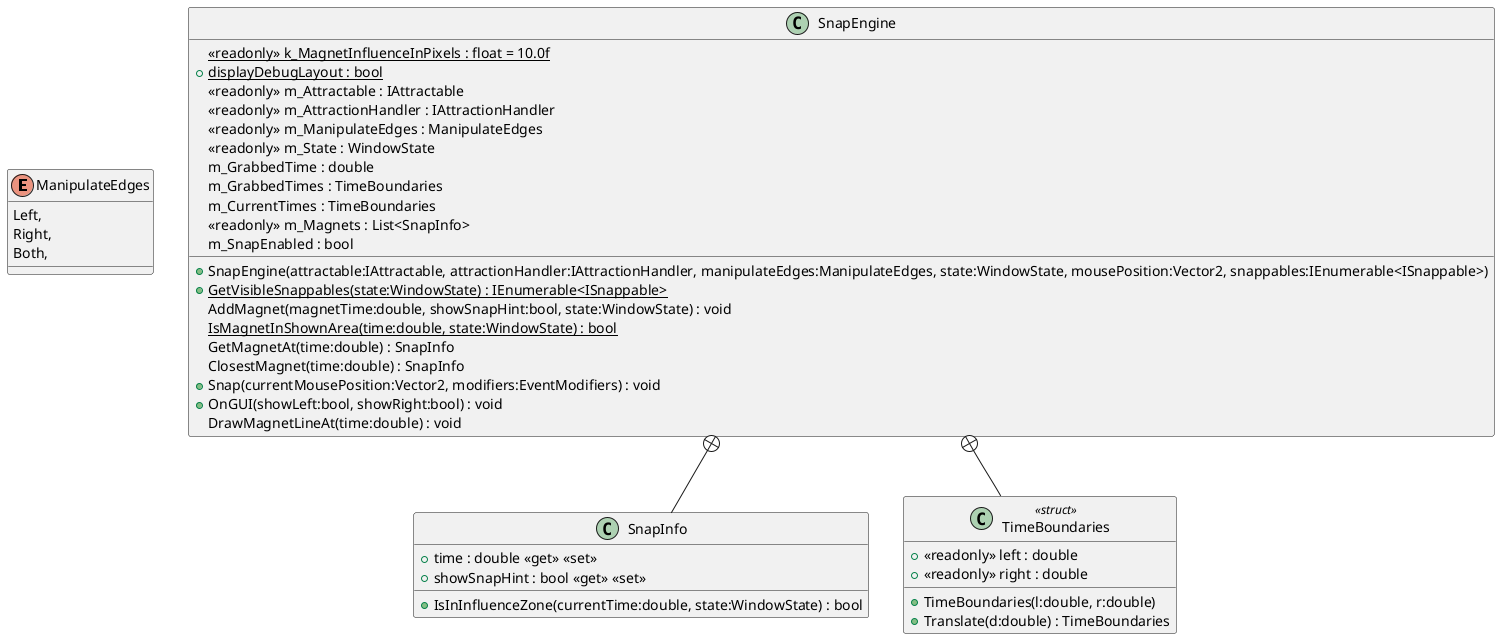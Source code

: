@startuml
enum ManipulateEdges {
    Left,
    Right,
    Both,
}
class SnapEngine {
    {static} <<readonly>> k_MagnetInfluenceInPixels : float = 10.0f
    + {static} displayDebugLayout : bool
    <<readonly>> m_Attractable : IAttractable
    <<readonly>> m_AttractionHandler : IAttractionHandler
    <<readonly>> m_ManipulateEdges : ManipulateEdges
    <<readonly>> m_State : WindowState
    m_GrabbedTime : double
    m_GrabbedTimes : TimeBoundaries
    m_CurrentTimes : TimeBoundaries
    <<readonly>> m_Magnets : List<SnapInfo>
    m_SnapEnabled : bool
    + SnapEngine(attractable:IAttractable, attractionHandler:IAttractionHandler, manipulateEdges:ManipulateEdges, state:WindowState, mousePosition:Vector2, snappables:IEnumerable<ISnappable>)
    + {static} GetVisibleSnappables(state:WindowState) : IEnumerable<ISnappable>
    AddMagnet(magnetTime:double, showSnapHint:bool, state:WindowState) : void
    {static} IsMagnetInShownArea(time:double, state:WindowState) : bool
    GetMagnetAt(time:double) : SnapInfo
    ClosestMagnet(time:double) : SnapInfo
    + Snap(currentMousePosition:Vector2, modifiers:EventModifiers) : void
    + OnGUI(showLeft:bool, showRight:bool) : void
    DrawMagnetLineAt(time:double) : void
}
class SnapInfo {
    + time : double <<get>> <<set>>
    + showSnapHint : bool <<get>> <<set>>
    + IsInInfluenceZone(currentTime:double, state:WindowState) : bool
}
class TimeBoundaries <<struct>> {
    + TimeBoundaries(l:double, r:double)
    + <<readonly>> left : double
    + <<readonly>> right : double
    + Translate(d:double) : TimeBoundaries
}
SnapEngine +-- SnapInfo
SnapEngine +-- TimeBoundaries
@enduml
